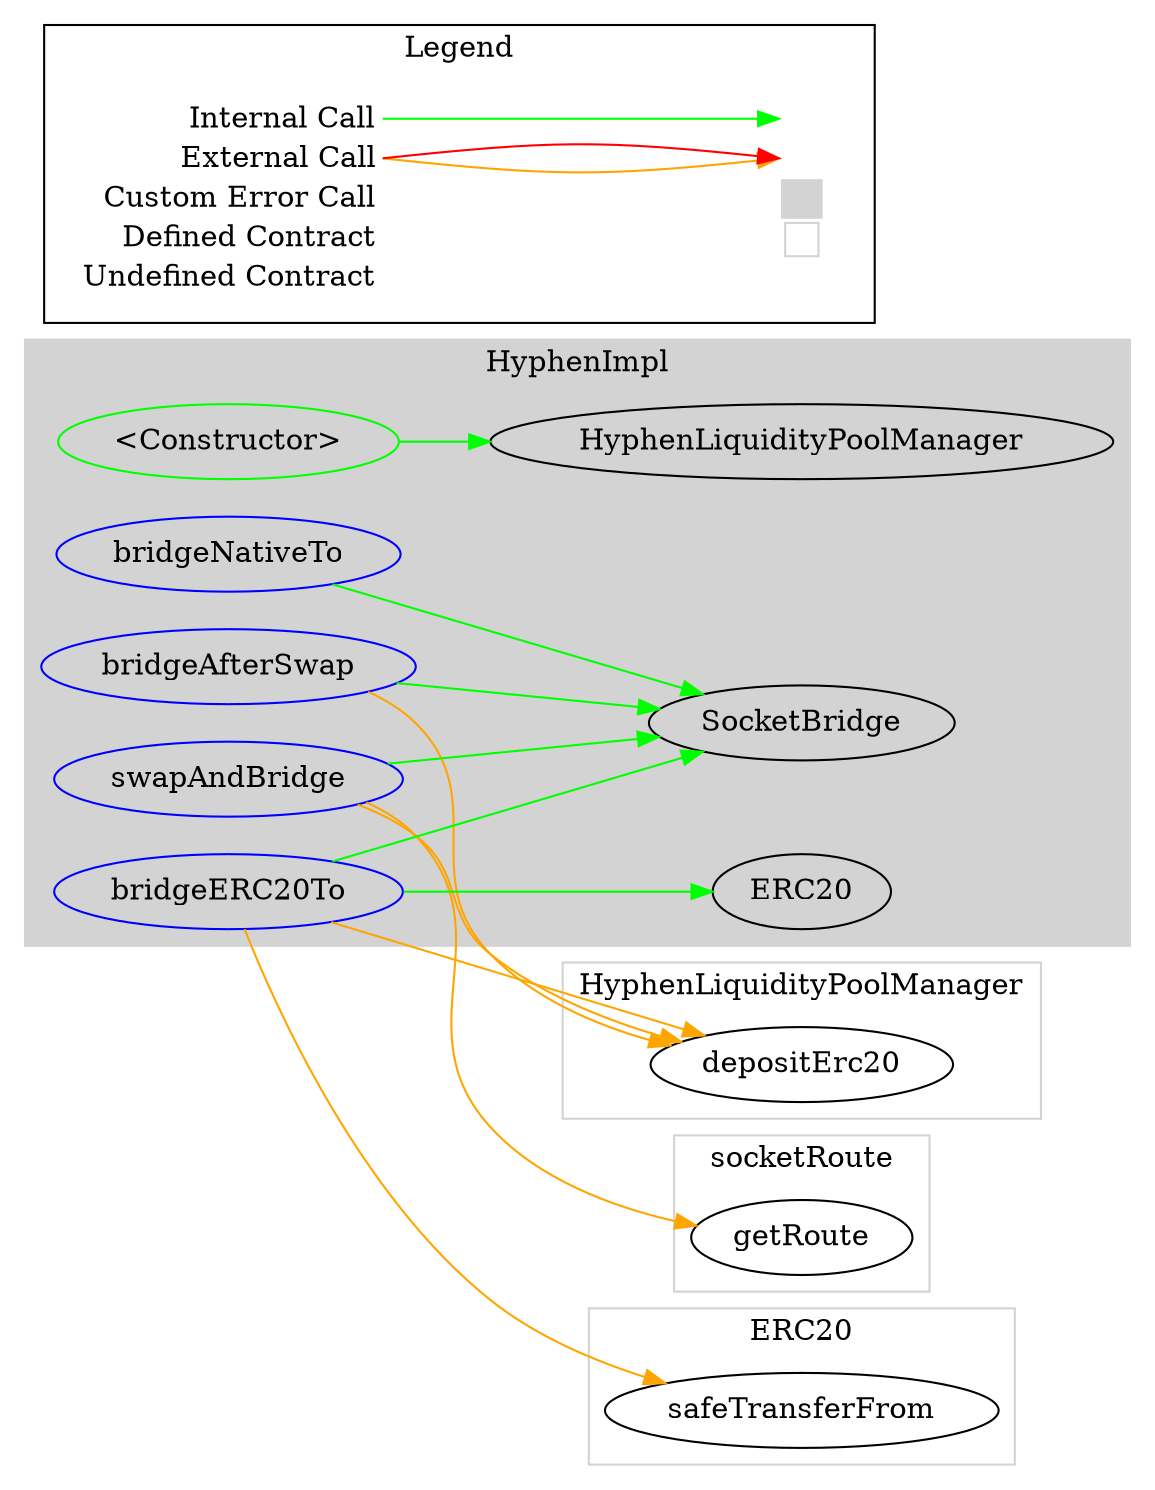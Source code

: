 digraph G {
  graph [ ratio = "auto", page = "100", compound =true ];
subgraph "clusterHyphenImpl" {
  graph [ label = "HyphenImpl", color = "lightgray", style = "filled", bgcolor = "lightgray" ];
  "HyphenImpl.<Constructor>" [ label = "<Constructor>", color = "green" ];
  "HyphenImpl.bridgeAfterSwap" [ label = "bridgeAfterSwap", color = "blue" ];
  "HyphenImpl.swapAndBridge" [ label = "swapAndBridge", color = "blue" ];
  "HyphenImpl.bridgeERC20To" [ label = "bridgeERC20To", color = "blue" ];
  "HyphenImpl.bridgeNativeTo" [ label = "bridgeNativeTo", color = "blue" ];
  "HyphenImpl.HyphenLiquidityPoolManager" [ label = "HyphenLiquidityPoolManager" ];
  "HyphenImpl.SocketBridge" [ label = "SocketBridge" ];
  "HyphenImpl.ERC20" [ label = "ERC20" ];
}

subgraph "clusterHyphenLiquidityPoolManager" {
  graph [ label = "HyphenLiquidityPoolManager", color = "lightgray" ];
  "HyphenLiquidityPoolManager.depositErc20" [ label = "depositErc20" ];
}

subgraph "clustersocketRoute" {
  graph [ label = "socketRoute", color = "lightgray" ];
  "socketRoute.getRoute" [ label = "getRoute" ];
}

subgraph "clusterERC20" {
  graph [ label = "ERC20", color = "lightgray" ];
  "ERC20.safeTransferFrom" [ label = "safeTransferFrom" ];
}

  "HyphenImpl.<Constructor>";
  "HyphenImpl.HyphenLiquidityPoolManager";
  "HyphenImpl.bridgeAfterSwap";
  "HyphenLiquidityPoolManager.depositErc20";
  "HyphenImpl.SocketBridge";
  "HyphenImpl.swapAndBridge";
  "socketRoute.getRoute";
  "HyphenImpl.bridgeERC20To";
  "HyphenImpl.ERC20";
  "ERC20.safeTransferFrom";
  "HyphenImpl.bridgeNativeTo";
  "HyphenImpl.<Constructor>" -> "HyphenImpl.HyphenLiquidityPoolManager" [ color = "green" ];
  "HyphenImpl.bridgeAfterSwap" -> "HyphenLiquidityPoolManager.depositErc20" [ color = "orange" ];
  "HyphenImpl.bridgeAfterSwap" -> "HyphenImpl.SocketBridge" [ color = "green" ];
  "HyphenImpl.swapAndBridge" -> "socketRoute.getRoute" [ color = "orange" ];
  "HyphenImpl.swapAndBridge" -> "HyphenLiquidityPoolManager.depositErc20" [ color = "orange" ];
  "HyphenImpl.swapAndBridge" -> "HyphenImpl.SocketBridge" [ color = "green" ];
  "HyphenImpl.bridgeERC20To" -> "HyphenImpl.ERC20" [ color = "green" ];
  "HyphenImpl.bridgeERC20To" -> "ERC20.safeTransferFrom" [ color = "orange" ];
  "HyphenImpl.bridgeERC20To" -> "HyphenLiquidityPoolManager.depositErc20" [ color = "orange" ];
  "HyphenImpl.bridgeERC20To" -> "HyphenImpl.SocketBridge" [ color = "green" ];
  "HyphenImpl.bridgeNativeTo" -> "HyphenImpl.SocketBridge" [ color = "green" ];


rankdir=LR
node [shape=plaintext]
subgraph cluster_01 { 
label = "Legend";
key [label=<<table border="0" cellpadding="2" cellspacing="0" cellborder="0">
  <tr><td align="right" port="i1">Internal Call</td></tr>
  <tr><td align="right" port="i2">External Call</td></tr>
  <tr><td align="right" port="i2">Custom Error Call</td></tr>
  <tr><td align="right" port="i3">Defined Contract</td></tr>
  <tr><td align="right" port="i4">Undefined Contract</td></tr>
  </table>>]
key2 [label=<<table border="0" cellpadding="2" cellspacing="0" cellborder="0">
  <tr><td port="i1">&nbsp;&nbsp;&nbsp;</td></tr>
  <tr><td port="i2">&nbsp;&nbsp;&nbsp;</td></tr>
  <tr><td port="i3" bgcolor="lightgray">&nbsp;&nbsp;&nbsp;</td></tr>
  <tr><td port="i4">
    <table border="1" cellborder="0" cellspacing="0" cellpadding="7" color="lightgray">
      <tr>
       <td></td>
      </tr>
     </table>
  </td></tr>
  </table>>]
key:i1:e -> key2:i1:w [color="green"]
key:i2:e -> key2:i2:w [color="orange"]
key:i2:e -> key2:i2:w [color="red"]
}
}

